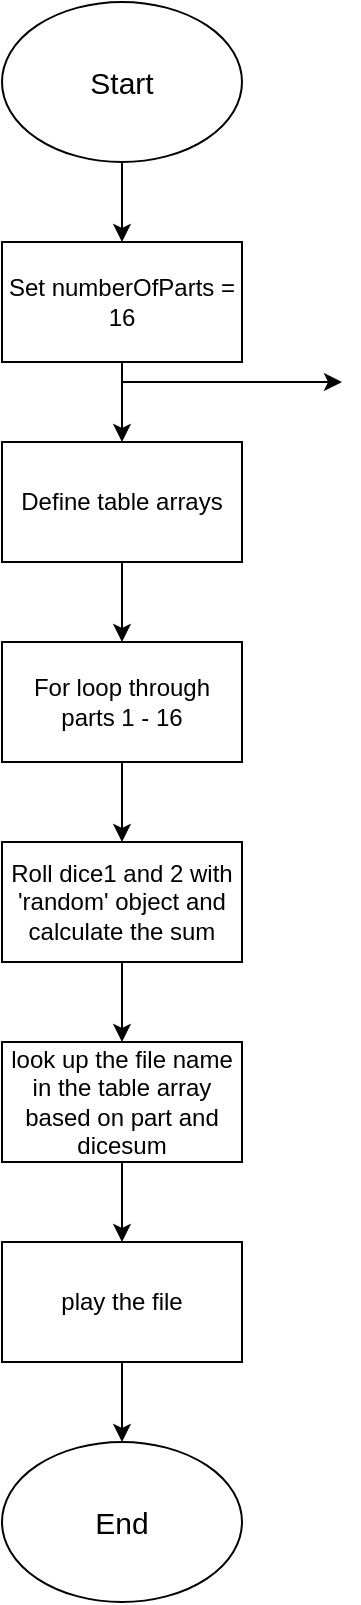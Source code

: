 <mxfile version="24.7.6">
  <diagram id="C5RBs43oDa-KdzZeNtuy" name="Page-1">
    <mxGraphModel dx="1400" dy="871" grid="1" gridSize="10" guides="1" tooltips="1" connect="1" arrows="1" fold="1" page="1" pageScale="1" pageWidth="827" pageHeight="1169" math="0" shadow="0">
      <root>
        <mxCell id="WIyWlLk6GJQsqaUBKTNV-0" />
        <mxCell id="WIyWlLk6GJQsqaUBKTNV-1" parent="WIyWlLk6GJQsqaUBKTNV-0" />
        <mxCell id="B8f-hXyvf1Z20c4hTwXy-0" value="&lt;font style=&quot;font-size: 15px;&quot;&gt;Start&lt;/font&gt;" style="ellipse;whiteSpace=wrap;html=1;" vertex="1" parent="WIyWlLk6GJQsqaUBKTNV-1">
          <mxGeometry x="260" y="90" width="120" height="80" as="geometry" />
        </mxCell>
        <mxCell id="B8f-hXyvf1Z20c4hTwXy-5" value="" style="endArrow=classic;html=1;rounded=0;entryX=0.5;entryY=0;entryDx=0;entryDy=0;exitX=0.5;exitY=1;exitDx=0;exitDy=0;" edge="1" parent="WIyWlLk6GJQsqaUBKTNV-1" source="B8f-hXyvf1Z20c4hTwXy-0" target="B8f-hXyvf1Z20c4hTwXy-8">
          <mxGeometry width="50" height="50" relative="1" as="geometry">
            <mxPoint x="380" y="330" as="sourcePoint" />
            <mxPoint x="320" y="200" as="targetPoint" />
          </mxGeometry>
        </mxCell>
        <mxCell id="B8f-hXyvf1Z20c4hTwXy-7" value="" style="endArrow=classic;html=1;rounded=0;entryX=0.5;entryY=0;entryDx=0;entryDy=0;exitX=0.5;exitY=1;exitDx=0;exitDy=0;" edge="1" parent="WIyWlLk6GJQsqaUBKTNV-1" target="B8f-hXyvf1Z20c4hTwXy-6">
          <mxGeometry width="50" height="50" relative="1" as="geometry">
            <mxPoint x="320" y="280" as="sourcePoint" />
            <mxPoint x="430" y="280" as="targetPoint" />
          </mxGeometry>
        </mxCell>
        <mxCell id="B8f-hXyvf1Z20c4hTwXy-12" value="" style="edgeStyle=orthogonalEdgeStyle;rounded=0;orthogonalLoop=1;jettySize=auto;html=1;" edge="1" parent="WIyWlLk6GJQsqaUBKTNV-1" source="B8f-hXyvf1Z20c4hTwXy-8" target="B8f-hXyvf1Z20c4hTwXy-11">
          <mxGeometry relative="1" as="geometry" />
        </mxCell>
        <mxCell id="B8f-hXyvf1Z20c4hTwXy-8" value="Set numberOfParts = 16" style="rounded=0;whiteSpace=wrap;html=1;" vertex="1" parent="WIyWlLk6GJQsqaUBKTNV-1">
          <mxGeometry x="260" y="210" width="120" height="60" as="geometry" />
        </mxCell>
        <mxCell id="B8f-hXyvf1Z20c4hTwXy-14" value="" style="edgeStyle=orthogonalEdgeStyle;rounded=0;orthogonalLoop=1;jettySize=auto;html=1;" edge="1" parent="WIyWlLk6GJQsqaUBKTNV-1" source="B8f-hXyvf1Z20c4hTwXy-11" target="B8f-hXyvf1Z20c4hTwXy-13">
          <mxGeometry relative="1" as="geometry" />
        </mxCell>
        <mxCell id="B8f-hXyvf1Z20c4hTwXy-11" value="Define table arrays" style="rounded=0;whiteSpace=wrap;html=1;" vertex="1" parent="WIyWlLk6GJQsqaUBKTNV-1">
          <mxGeometry x="260" y="310" width="120" height="60" as="geometry" />
        </mxCell>
        <mxCell id="B8f-hXyvf1Z20c4hTwXy-16" value="" style="edgeStyle=orthogonalEdgeStyle;rounded=0;orthogonalLoop=1;jettySize=auto;html=1;" edge="1" parent="WIyWlLk6GJQsqaUBKTNV-1" source="B8f-hXyvf1Z20c4hTwXy-13" target="B8f-hXyvf1Z20c4hTwXy-15">
          <mxGeometry relative="1" as="geometry" />
        </mxCell>
        <mxCell id="B8f-hXyvf1Z20c4hTwXy-13" value="For loop through parts 1 - 16" style="rounded=0;whiteSpace=wrap;html=1;" vertex="1" parent="WIyWlLk6GJQsqaUBKTNV-1">
          <mxGeometry x="260" y="410" width="120" height="60" as="geometry" />
        </mxCell>
        <mxCell id="B8f-hXyvf1Z20c4hTwXy-18" value="" style="edgeStyle=orthogonalEdgeStyle;rounded=0;orthogonalLoop=1;jettySize=auto;html=1;" edge="1" parent="WIyWlLk6GJQsqaUBKTNV-1" source="B8f-hXyvf1Z20c4hTwXy-15" target="B8f-hXyvf1Z20c4hTwXy-17">
          <mxGeometry relative="1" as="geometry" />
        </mxCell>
        <mxCell id="B8f-hXyvf1Z20c4hTwXy-15" value="Roll dice1 and 2 with &#39;random&#39; object and calculate the sum" style="rounded=0;whiteSpace=wrap;html=1;" vertex="1" parent="WIyWlLk6GJQsqaUBKTNV-1">
          <mxGeometry x="260" y="510" width="120" height="60" as="geometry" />
        </mxCell>
        <mxCell id="B8f-hXyvf1Z20c4hTwXy-20" style="edgeStyle=orthogonalEdgeStyle;rounded=0;orthogonalLoop=1;jettySize=auto;html=1;entryX=0.5;entryY=0;entryDx=0;entryDy=0;" edge="1" parent="WIyWlLk6GJQsqaUBKTNV-1" source="B8f-hXyvf1Z20c4hTwXy-17" target="B8f-hXyvf1Z20c4hTwXy-19">
          <mxGeometry relative="1" as="geometry" />
        </mxCell>
        <mxCell id="B8f-hXyvf1Z20c4hTwXy-17" value="look up the file name in the table array based on part and dicesum" style="rounded=0;whiteSpace=wrap;html=1;" vertex="1" parent="WIyWlLk6GJQsqaUBKTNV-1">
          <mxGeometry x="260" y="610" width="120" height="60" as="geometry" />
        </mxCell>
        <mxCell id="B8f-hXyvf1Z20c4hTwXy-22" style="edgeStyle=orthogonalEdgeStyle;rounded=0;orthogonalLoop=1;jettySize=auto;html=1;entryX=0.5;entryY=0;entryDx=0;entryDy=0;" edge="1" parent="WIyWlLk6GJQsqaUBKTNV-1" source="B8f-hXyvf1Z20c4hTwXy-19" target="B8f-hXyvf1Z20c4hTwXy-21">
          <mxGeometry relative="1" as="geometry" />
        </mxCell>
        <mxCell id="B8f-hXyvf1Z20c4hTwXy-19" value="play the file" style="rounded=0;whiteSpace=wrap;html=1;" vertex="1" parent="WIyWlLk6GJQsqaUBKTNV-1">
          <mxGeometry x="260" y="710" width="120" height="60" as="geometry" />
        </mxCell>
        <mxCell id="B8f-hXyvf1Z20c4hTwXy-21" value="&lt;font style=&quot;font-size: 15px;&quot;&gt;End&lt;/font&gt;" style="ellipse;whiteSpace=wrap;html=1;" vertex="1" parent="WIyWlLk6GJQsqaUBKTNV-1">
          <mxGeometry x="260" y="810" width="120" height="80" as="geometry" />
        </mxCell>
      </root>
    </mxGraphModel>
  </diagram>
</mxfile>
